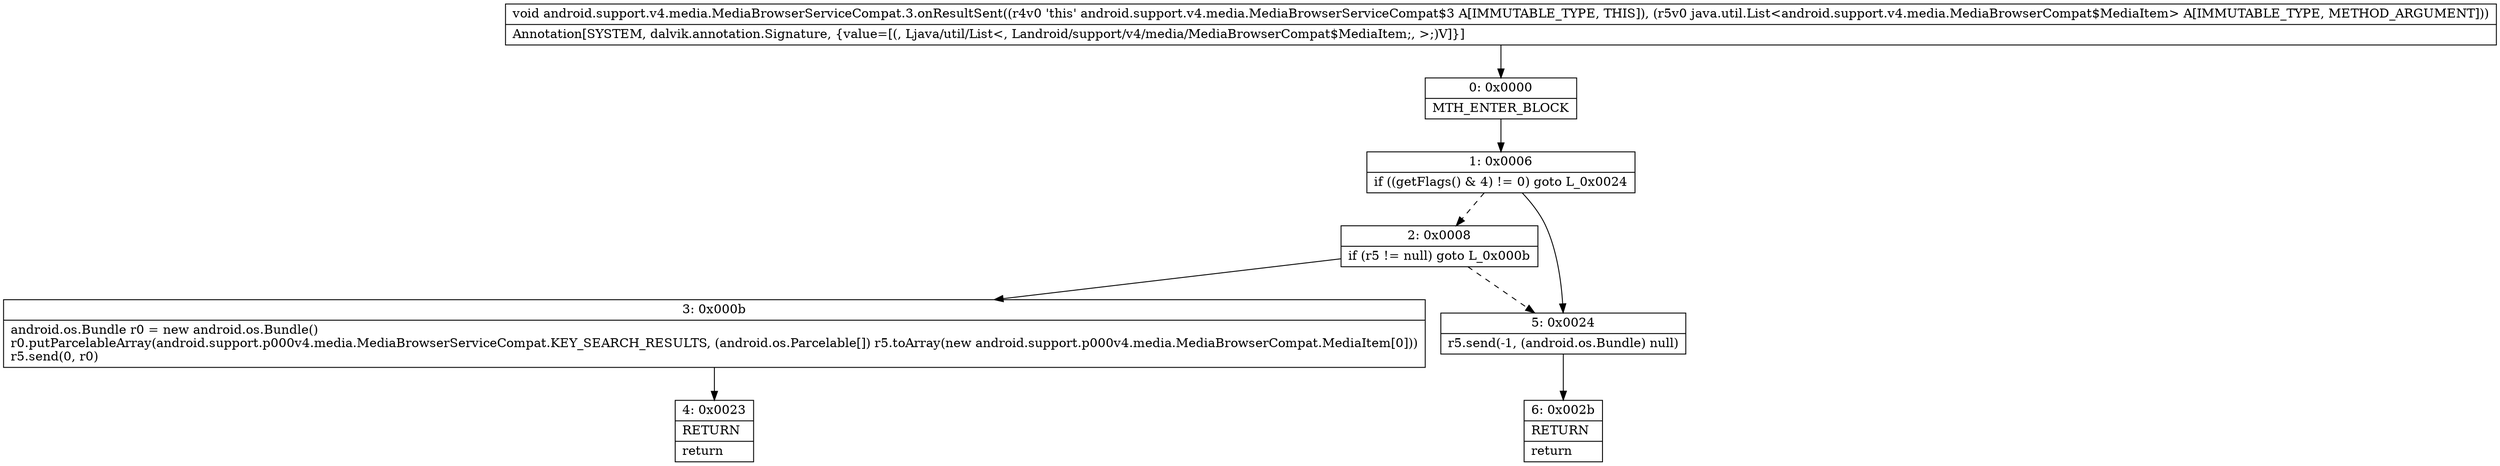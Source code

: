 digraph "CFG forandroid.support.v4.media.MediaBrowserServiceCompat.3.onResultSent(Ljava\/util\/List;)V" {
Node_0 [shape=record,label="{0\:\ 0x0000|MTH_ENTER_BLOCK\l}"];
Node_1 [shape=record,label="{1\:\ 0x0006|if ((getFlags() & 4) != 0) goto L_0x0024\l}"];
Node_2 [shape=record,label="{2\:\ 0x0008|if (r5 != null) goto L_0x000b\l}"];
Node_3 [shape=record,label="{3\:\ 0x000b|android.os.Bundle r0 = new android.os.Bundle()\lr0.putParcelableArray(android.support.p000v4.media.MediaBrowserServiceCompat.KEY_SEARCH_RESULTS, (android.os.Parcelable[]) r5.toArray(new android.support.p000v4.media.MediaBrowserCompat.MediaItem[0]))\lr5.send(0, r0)\l}"];
Node_4 [shape=record,label="{4\:\ 0x0023|RETURN\l|return\l}"];
Node_5 [shape=record,label="{5\:\ 0x0024|r5.send(\-1, (android.os.Bundle) null)\l}"];
Node_6 [shape=record,label="{6\:\ 0x002b|RETURN\l|return\l}"];
MethodNode[shape=record,label="{void android.support.v4.media.MediaBrowserServiceCompat.3.onResultSent((r4v0 'this' android.support.v4.media.MediaBrowserServiceCompat$3 A[IMMUTABLE_TYPE, THIS]), (r5v0 java.util.List\<android.support.v4.media.MediaBrowserCompat$MediaItem\> A[IMMUTABLE_TYPE, METHOD_ARGUMENT]))  | Annotation[SYSTEM, dalvik.annotation.Signature, \{value=[(, Ljava\/util\/List\<, Landroid\/support\/v4\/media\/MediaBrowserCompat$MediaItem;, \>;)V]\}]\l}"];
MethodNode -> Node_0;
Node_0 -> Node_1;
Node_1 -> Node_2[style=dashed];
Node_1 -> Node_5;
Node_2 -> Node_3;
Node_2 -> Node_5[style=dashed];
Node_3 -> Node_4;
Node_5 -> Node_6;
}

